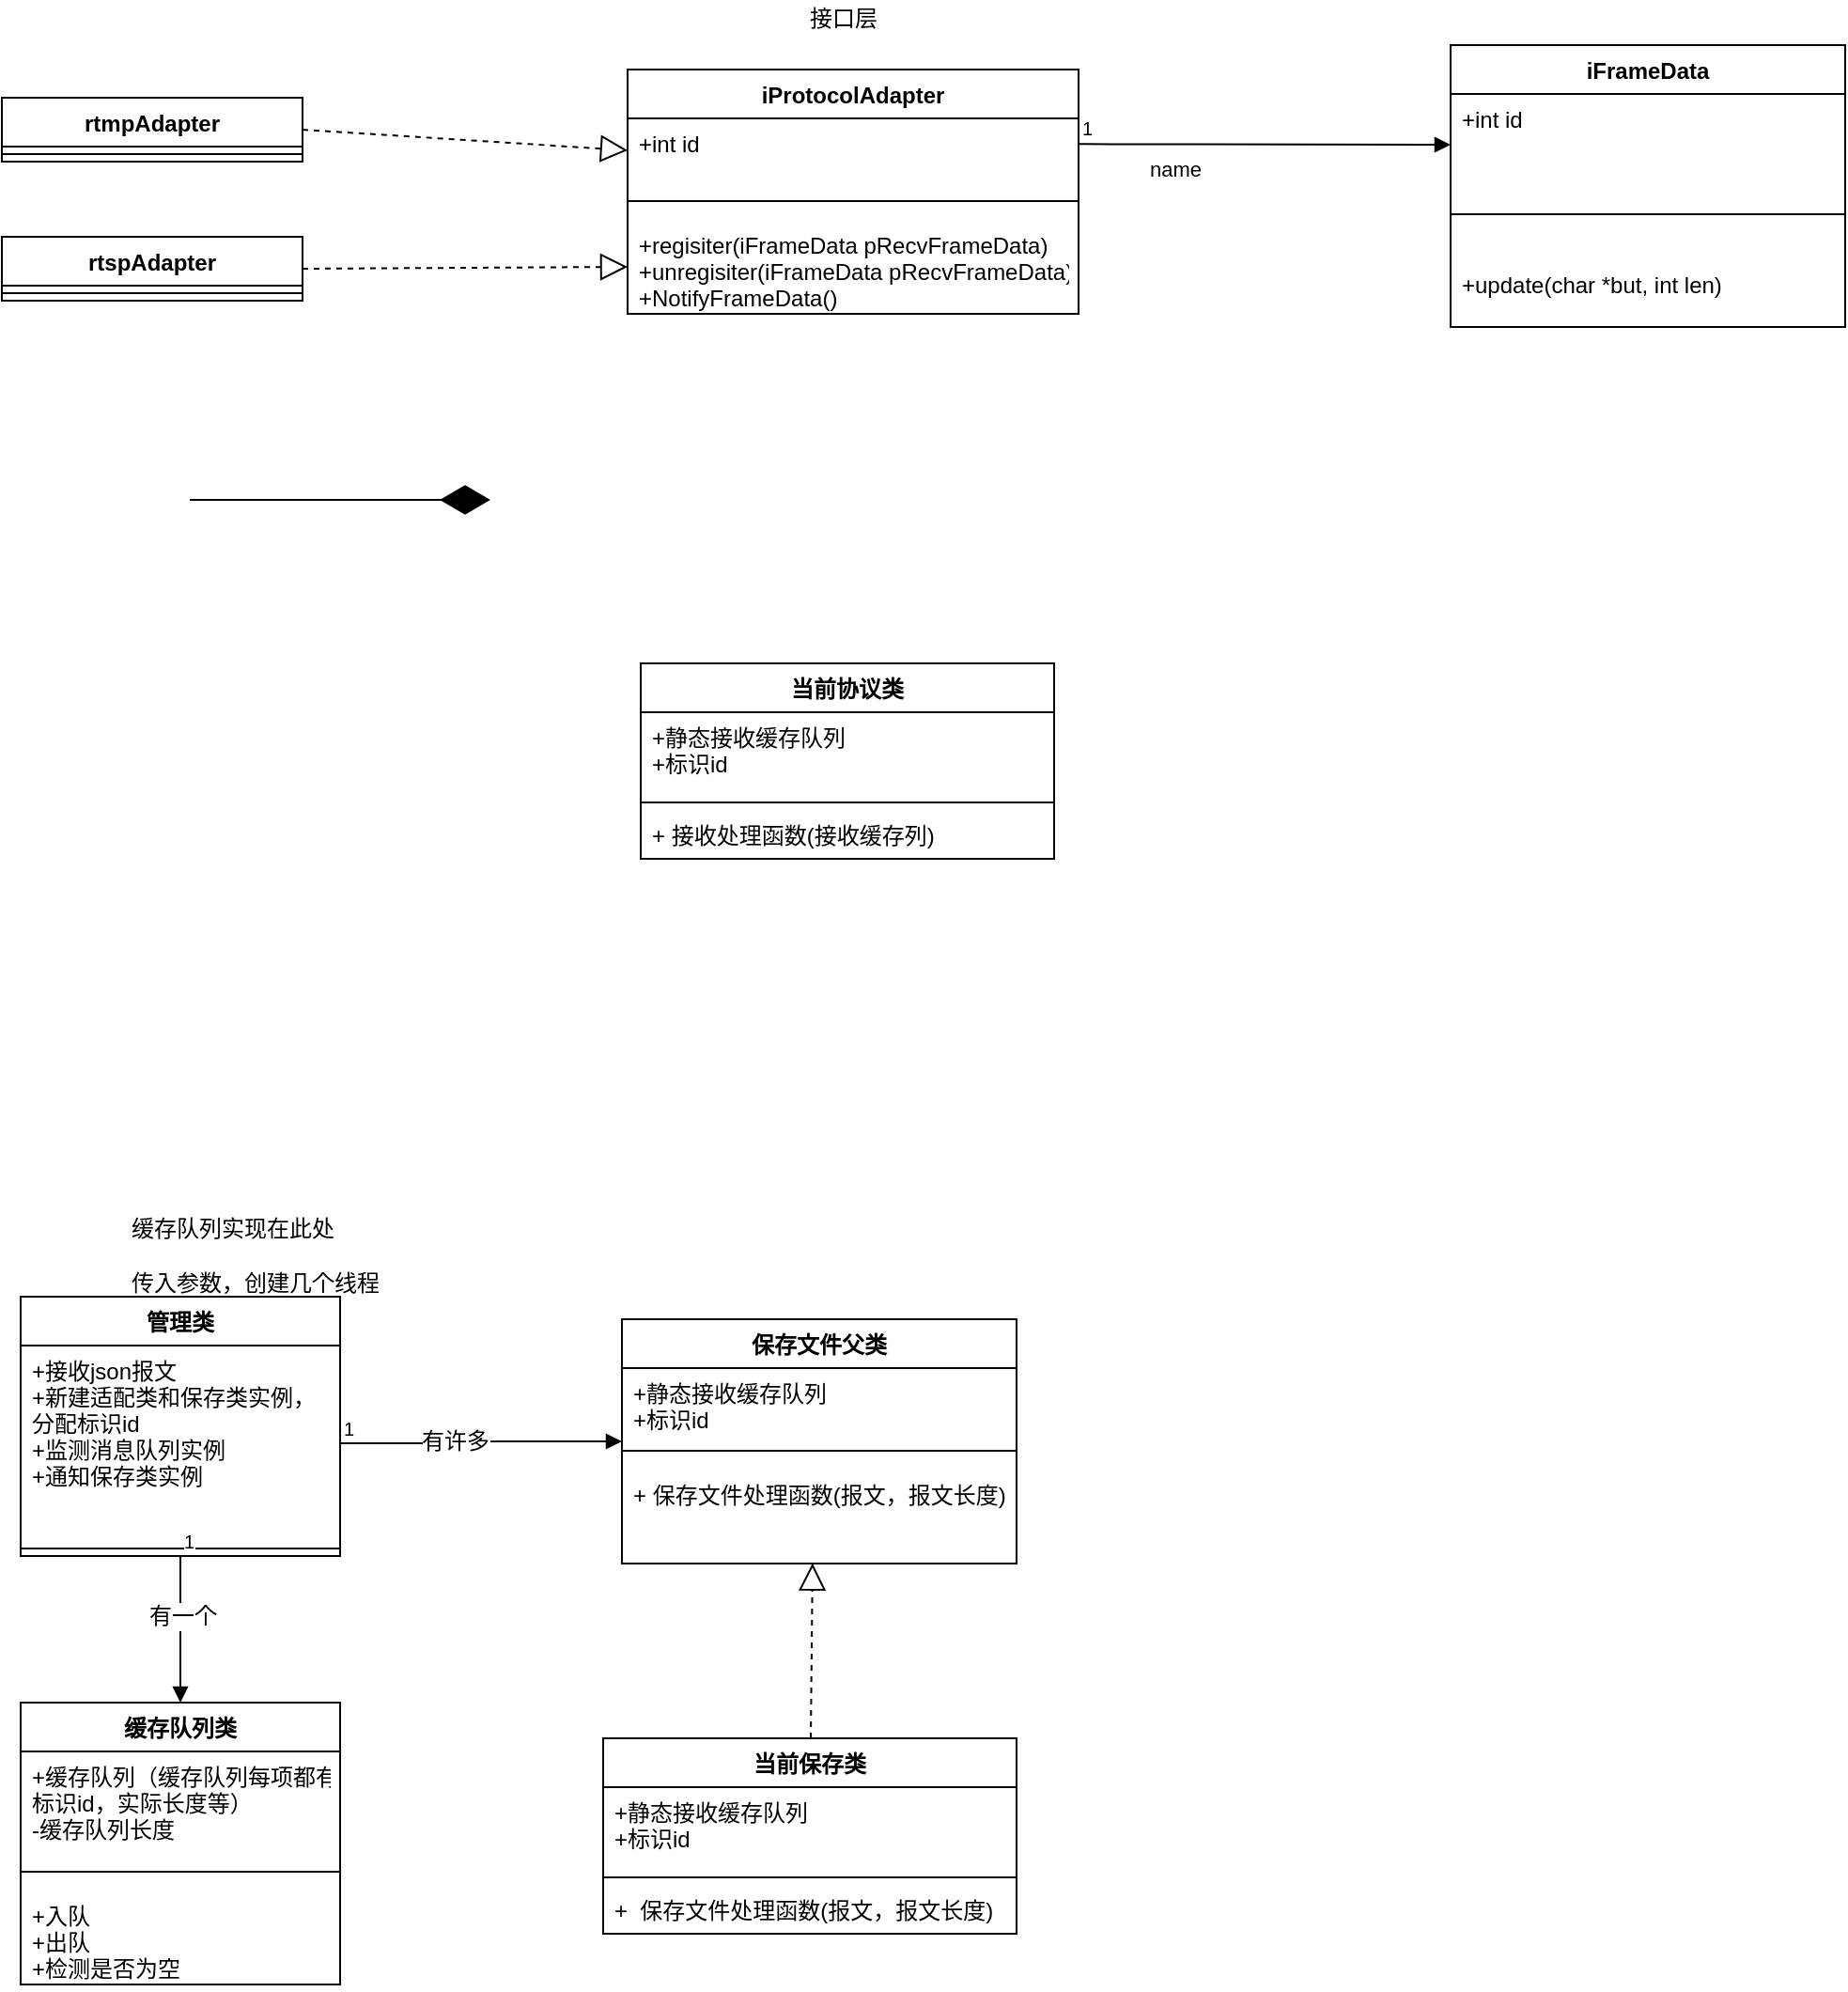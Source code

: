 <mxfile type="github" version="10.6.3"><diagram id="z9mPAAteEUhThnTqNwNB" name="Ã§Â¬Â¬ 1 Ã©Â¡Âµ"><mxGraphModel grid="1" shadow="0" math="0" pageHeight="1169" pageWidth="827" pageScale="1" page="1" fold="1" arrows="1" connect="1" tooltips="1" guides="1" gridSize="10" dy="658" dx="1162"><root><mxCell id="0" /><mxCell id="1" parent="0" /><mxCell id="UEfZ8wBBxdb6GRik4k6D-34" value="iProtocolAdapter&#10;" parent="1" style="swimlane;fontStyle=1;align=center;verticalAlign=top;childLayout=stackLayout;horizontal=1;startSize=26;horizontalStack=0;resizeParent=1;resizeParentMax=0;resizeLast=0;collapsible=1;marginBottom=0;" vertex="1"><mxGeometry as="geometry" y="71" x="413" width="240" height="130" /></mxCell><mxCell id="UEfZ8wBBxdb6GRik4k6D-35" value="+int id&#10;" parent="UEfZ8wBBxdb6GRik4k6D-34" style="text;strokeColor=none;fillColor=none;align=left;verticalAlign=top;spacingLeft=4;spacingRight=4;overflow=hidden;rotatable=0;points=[[0,0.5],[1,0.5]];portConstraint=eastwest;" vertex="1"><mxGeometry as="geometry" y="26" width="240" height="34" /></mxCell><mxCell id="UEfZ8wBBxdb6GRik4k6D-36" value="" parent="UEfZ8wBBxdb6GRik4k6D-34" style="line;strokeWidth=1;fillColor=none;align=left;verticalAlign=middle;spacingTop=-1;spacingLeft=3;spacingRight=3;rotatable=0;labelPosition=right;points=[];portConstraint=eastwest;" vertex="1"><mxGeometry as="geometry" y="60" width="240" height="20" /></mxCell><mxCell id="UEfZ8wBBxdb6GRik4k6D-37" value="+regisiter(iFrameData pRecvFrameData)&#10;+unregisiter(iFrameData pRecvFrameData)&#10;+NotifyFrameData()" parent="UEfZ8wBBxdb6GRik4k6D-34" style="text;strokeColor=none;fillColor=none;align=left;verticalAlign=top;spacingLeft=4;spacingRight=4;overflow=hidden;rotatable=0;points=[[0,0.5],[1,0.5]];portConstraint=eastwest;" vertex="1"><mxGeometry as="geometry" y="80" width="240" height="50" /></mxCell><mxCell id="UEfZ8wBBxdb6GRik4k6D-41" value="当前协议类&#10;" parent="1" style="swimlane;fontStyle=1;align=center;verticalAlign=top;childLayout=stackLayout;horizontal=1;startSize=26;horizontalStack=0;resizeParent=1;resizeParentMax=0;resizeLast=0;collapsible=1;marginBottom=0;" vertex="1"><mxGeometry as="geometry" y="387" x="420" width="220" height="104" /></mxCell><mxCell id="UEfZ8wBBxdb6GRik4k6D-42" value="+静态接收缓存队列&#10;+标识id&#10;&#10;" parent="UEfZ8wBBxdb6GRik4k6D-41" style="text;strokeColor=none;fillColor=none;align=left;verticalAlign=top;spacingLeft=4;spacingRight=4;overflow=hidden;rotatable=0;points=[[0,0.5],[1,0.5]];portConstraint=eastwest;" vertex="1"><mxGeometry as="geometry" y="26" width="220" height="44" /></mxCell><mxCell id="UEfZ8wBBxdb6GRik4k6D-43" value="" parent="UEfZ8wBBxdb6GRik4k6D-41" style="line;strokeWidth=1;fillColor=none;align=left;verticalAlign=middle;spacingTop=-1;spacingLeft=3;spacingRight=3;rotatable=0;labelPosition=right;points=[];portConstraint=eastwest;" vertex="1"><mxGeometry as="geometry" y="70" width="220" height="8" /></mxCell><mxCell id="UEfZ8wBBxdb6GRik4k6D-44" value="+ 接收处理函数(接收缓存列)" parent="UEfZ8wBBxdb6GRik4k6D-41" style="text;strokeColor=none;fillColor=none;align=left;verticalAlign=top;spacingLeft=4;spacingRight=4;overflow=hidden;rotatable=0;points=[[0,0.5],[1,0.5]];portConstraint=eastwest;" vertex="1"><mxGeometry as="geometry" y="78" width="220" height="26" /></mxCell><mxCell id="UEfZ8wBBxdb6GRik4k6D-47" value="" parent="1" style="endArrow=block;dashed=1;endFill=0;endSize=12;html=1;exitX=1;exitY=0.5;exitDx=0;exitDy=0;entryX=0;entryY=0.5;entryDx=0;entryDy=0;" source="jZycAOeJuzSIiyM-q68W-5" edge="1" target="UEfZ8wBBxdb6GRik4k6D-37"><mxGeometry as="geometry" width="160" relative="1"><mxPoint as="sourcePoint" y="380" x="534" /><mxPoint as="targetPoint" y="240" x="430" /></mxGeometry></mxCell><mxCell id="UEfZ8wBBxdb6GRik4k6D-56" value="管理类&#10;" parent="1" style="swimlane;fontStyle=1;align=center;verticalAlign=top;childLayout=stackLayout;horizontal=1;startSize=26;horizontalStack=0;resizeParent=1;resizeParentMax=0;resizeLast=0;collapsible=1;marginBottom=0;" vertex="1"><mxGeometry as="geometry" y="724" x="90" width="170" height="138"><mxRectangle as="alternateBounds" y="230" x="160" width="70" height="26" /></mxGeometry></mxCell><mxCell id="UEfZ8wBBxdb6GRik4k6D-57" value="+接收json报文&#10;+新建适配类和保存类实例，&#10;分配标识id&#10;+监测消息队列实例&#10;+通知保存类实例&#10;" parent="UEfZ8wBBxdb6GRik4k6D-56" style="text;strokeColor=none;fillColor=none;align=left;verticalAlign=top;spacingLeft=4;spacingRight=4;overflow=hidden;rotatable=0;points=[[0,0.5],[1,0.5]];portConstraint=eastwest;" vertex="1"><mxGeometry as="geometry" y="26" width="170" height="104" /></mxCell><mxCell id="UEfZ8wBBxdb6GRik4k6D-58" value="" parent="UEfZ8wBBxdb6GRik4k6D-56" style="line;strokeWidth=1;fillColor=none;align=left;verticalAlign=middle;spacingTop=-1;spacingLeft=3;spacingRight=3;rotatable=0;labelPosition=right;points=[];portConstraint=eastwest;" vertex="1"><mxGeometry as="geometry" y="130" width="170" height="8" /></mxCell><mxCell id="UEfZ8wBBxdb6GRik4k6D-62" value="" parent="1" style="endArrow=block;endFill=1;html=1;edgeStyle=orthogonalEdgeStyle;align=left;verticalAlign=top;exitX=1;exitY=0.5;exitDx=0;exitDy=0;entryX=0;entryY=0.5;entryDx=0;entryDy=0;" source="UEfZ8wBBxdb6GRik4k6D-57" edge="1" target="UEfZ8wBBxdb6GRik4k6D-65"><mxGeometry as="geometry" x="-1" relative="1"><mxPoint as="sourcePoint" y="902" x="320" /><mxPoint as="targetPoint" y="773.069" x="393" /></mxGeometry></mxCell><mxCell id="UEfZ8wBBxdb6GRik4k6D-63" value="1" parent="UEfZ8wBBxdb6GRik4k6D-62" style="resizable=0;html=1;align=left;verticalAlign=bottom;labelBackgroundColor=#ffffff;fontSize=10;" vertex="1" connectable="0"><mxGeometry as="geometry" x="-1" relative="1" /></mxCell><mxCell id="UEfZ8wBBxdb6GRik4k6D-64" value="有许多&lt;br&gt;" parent="UEfZ8wBBxdb6GRik4k6D-62" style="text;html=1;resizable=0;points=[];align=center;verticalAlign=middle;labelBackgroundColor=#ffffff;" vertex="1" connectable="0"><mxGeometry as="geometry" y="1" x="-0.191" relative="1"><mxPoint as="offset" /></mxGeometry></mxCell><mxCell id="UEfZ8wBBxdb6GRik4k6D-65" value="保存文件父类&#10;" parent="1" style="swimlane;fontStyle=1;align=center;verticalAlign=top;childLayout=stackLayout;horizontal=1;startSize=26;horizontalStack=0;resizeParent=1;resizeParentMax=0;resizeLast=0;collapsible=1;marginBottom=0;" vertex="1"><mxGeometry as="geometry" y="736" x="410" width="210" height="130" /></mxCell><mxCell id="UEfZ8wBBxdb6GRik4k6D-66" value="+静态接收缓存队列&#10;+标识id&#10;" parent="UEfZ8wBBxdb6GRik4k6D-65" style="text;strokeColor=none;fillColor=none;align=left;verticalAlign=top;spacingLeft=4;spacingRight=4;overflow=hidden;rotatable=0;points=[[0,0.5],[1,0.5]];portConstraint=eastwest;" vertex="1"><mxGeometry as="geometry" y="26" width="210" height="34" /></mxCell><mxCell id="UEfZ8wBBxdb6GRik4k6D-67" value="" parent="UEfZ8wBBxdb6GRik4k6D-65" style="line;strokeWidth=1;fillColor=none;align=left;verticalAlign=middle;spacingTop=-1;spacingLeft=3;spacingRight=3;rotatable=0;labelPosition=right;points=[];portConstraint=eastwest;" vertex="1"><mxGeometry as="geometry" y="60" width="210" height="20" /></mxCell><mxCell id="UEfZ8wBBxdb6GRik4k6D-68" value="+ 保存文件处理函数(报文，报文长度)" parent="UEfZ8wBBxdb6GRik4k6D-65" style="text;strokeColor=none;fillColor=none;align=left;verticalAlign=top;spacingLeft=4;spacingRight=4;overflow=hidden;rotatable=0;points=[[0,0.5],[1,0.5]];portConstraint=eastwest;" vertex="1"><mxGeometry as="geometry" y="80" width="210" height="50" /></mxCell><mxCell id="UEfZ8wBBxdb6GRik4k6D-69" value="当前保存类&#10;" parent="1" style="swimlane;fontStyle=1;align=center;verticalAlign=top;childLayout=stackLayout;horizontal=1;startSize=26;horizontalStack=0;resizeParent=1;resizeParentMax=0;resizeLast=0;collapsible=1;marginBottom=0;" vertex="1"><mxGeometry as="geometry" y="959" x="400" width="220" height="104" /></mxCell><mxCell id="UEfZ8wBBxdb6GRik4k6D-70" value="+静态接收缓存队列&#10;+标识id&#10;" parent="UEfZ8wBBxdb6GRik4k6D-69" style="text;strokeColor=none;fillColor=none;align=left;verticalAlign=top;spacingLeft=4;spacingRight=4;overflow=hidden;rotatable=0;points=[[0,0.5],[1,0.5]];portConstraint=eastwest;" vertex="1"><mxGeometry as="geometry" y="26" width="220" height="44" /></mxCell><mxCell id="UEfZ8wBBxdb6GRik4k6D-71" value="" parent="UEfZ8wBBxdb6GRik4k6D-69" style="line;strokeWidth=1;fillColor=none;align=left;verticalAlign=middle;spacingTop=-1;spacingLeft=3;spacingRight=3;rotatable=0;labelPosition=right;points=[];portConstraint=eastwest;" vertex="1"><mxGeometry as="geometry" y="70" width="220" height="8" /></mxCell><mxCell id="UEfZ8wBBxdb6GRik4k6D-72" value="+  保存文件处理函数(报文，报文长度)" parent="UEfZ8wBBxdb6GRik4k6D-69" style="text;strokeColor=none;fillColor=none;align=left;verticalAlign=top;spacingLeft=4;spacingRight=4;overflow=hidden;rotatable=0;points=[[0,0.5],[1,0.5]];portConstraint=eastwest;" vertex="1"><mxGeometry as="geometry" y="78" width="220" height="26" /></mxCell><mxCell id="UEfZ8wBBxdb6GRik4k6D-74" value="" parent="1" style="endArrow=block;dashed=1;endFill=0;endSize=12;html=1;entryX=0.483;entryY=0.997;entryDx=0;entryDy=0;entryPerimeter=0;" source="UEfZ8wBBxdb6GRik4k6D-69" edge="1" target="UEfZ8wBBxdb6GRik4k6D-68"><mxGeometry as="geometry" width="160" relative="1"><mxPoint as="sourcePoint" y="952" x="514" /><mxPoint as="targetPoint" y="828" x="320" /></mxGeometry></mxCell><mxCell id="UEfZ8wBBxdb6GRik4k6D-86" value="缓存队列类&#10;" parent="1" style="swimlane;fontStyle=1;align=center;verticalAlign=top;childLayout=stackLayout;horizontal=1;startSize=26;horizontalStack=0;resizeParent=1;resizeParentMax=0;resizeLast=0;collapsible=1;marginBottom=0;" vertex="1"><mxGeometry as="geometry" y="940" x="90" width="170" height="150" /></mxCell><mxCell id="UEfZ8wBBxdb6GRik4k6D-87" value="+缓存队列（缓存队列每项都有，&#10;标识id，实际长度等）&#10;-缓存队列长度&#10;" parent="UEfZ8wBBxdb6GRik4k6D-86" style="text;strokeColor=none;fillColor=none;align=left;verticalAlign=top;spacingLeft=4;spacingRight=4;overflow=hidden;rotatable=0;points=[[0,0.5],[1,0.5]];portConstraint=eastwest;" vertex="1"><mxGeometry as="geometry" y="26" width="170" height="54" /></mxCell><mxCell id="UEfZ8wBBxdb6GRik4k6D-88" value="" parent="UEfZ8wBBxdb6GRik4k6D-86" style="line;strokeWidth=1;fillColor=none;align=left;verticalAlign=middle;spacingTop=-1;spacingLeft=3;spacingRight=3;rotatable=0;labelPosition=right;points=[];portConstraint=eastwest;" vertex="1"><mxGeometry as="geometry" y="80" width="170" height="20" /></mxCell><mxCell id="UEfZ8wBBxdb6GRik4k6D-89" value="+入队&#10;+出队&#10;+检测是否为空" parent="UEfZ8wBBxdb6GRik4k6D-86" style="text;strokeColor=none;fillColor=none;align=left;verticalAlign=top;spacingLeft=4;spacingRight=4;overflow=hidden;rotatable=0;points=[[0,0.5],[1,0.5]];portConstraint=eastwest;" vertex="1"><mxGeometry as="geometry" y="100" width="170" height="50" /></mxCell><mxCell id="UEfZ8wBBxdb6GRik4k6D-93" value="" parent="1" style="endArrow=block;endFill=1;html=1;edgeStyle=orthogonalEdgeStyle;align=left;verticalAlign=top;entryX=0.5;entryY=0;entryDx=0;entryDy=0;exitX=0.5;exitY=1;exitDx=0;exitDy=0;" source="UEfZ8wBBxdb6GRik4k6D-56" edge="1" target="UEfZ8wBBxdb6GRik4k6D-86"><mxGeometry as="geometry" x="-1" relative="1"><mxPoint as="sourcePoint" y="870" x="165" /><mxPoint as="targetPoint" y="811.172" x="420.034" /></mxGeometry></mxCell><mxCell id="UEfZ8wBBxdb6GRik4k6D-94" value="1" parent="UEfZ8wBBxdb6GRik4k6D-93" style="resizable=0;html=1;align=left;verticalAlign=bottom;labelBackgroundColor=#ffffff;fontSize=10;" vertex="1" connectable="0"><mxGeometry as="geometry" x="-1" relative="1" /></mxCell><mxCell id="UEfZ8wBBxdb6GRik4k6D-95" value="有一个&lt;br&gt;" parent="UEfZ8wBBxdb6GRik4k6D-93" style="text;html=1;resizable=0;points=[];align=center;verticalAlign=middle;labelBackgroundColor=#ffffff;" vertex="1" connectable="0"><mxGeometry as="geometry" y="1" x="-0.191" relative="1"><mxPoint as="offset" /></mxGeometry></mxCell><mxCell id="UEfZ8wBBxdb6GRik4k6D-97" value="接口层&lt;br&gt;" parent="1" style="text;html=1;resizable=0;points=[];autosize=1;align=left;verticalAlign=top;spacingTop=-4;" vertex="1"><mxGeometry as="geometry" y="34" x="508" width="50" height="20" /></mxCell><mxCell id="UEfZ8wBBxdb6GRik4k6D-99" value="缓存队列实现在此处&lt;br&gt;&lt;br&gt;传入参数，创建几个线程&lt;br&gt;" parent="1" style="text;html=1;resizable=0;points=[];autosize=1;align=left;verticalAlign=top;spacingTop=-4;" vertex="1"><mxGeometry as="geometry" y="678" x="147" width="150" height="40" /></mxCell><mxCell id="jZycAOeJuzSIiyM-q68W-1" value="rtmpAdapter&#10;" parent="1" style="swimlane;fontStyle=1;align=center;verticalAlign=top;childLayout=stackLayout;horizontal=1;startSize=26;horizontalStack=0;resizeParent=1;resizeParentMax=0;resizeLast=0;collapsible=1;marginBottom=0;" vertex="1"><mxGeometry as="geometry" y="86" x="80" width="160" height="34" /></mxCell><mxCell id="jZycAOeJuzSIiyM-q68W-3" value="" parent="jZycAOeJuzSIiyM-q68W-1" style="line;strokeWidth=1;fillColor=none;align=left;verticalAlign=middle;spacingTop=-1;spacingLeft=3;spacingRight=3;rotatable=0;labelPosition=right;points=[];portConstraint=eastwest;" vertex="1"><mxGeometry as="geometry" y="26" width="160" height="8" /></mxCell><mxCell id="jZycAOeJuzSIiyM-q68W-5" value="rtspAdapter&#10;" parent="1" style="swimlane;fontStyle=1;align=center;verticalAlign=top;childLayout=stackLayout;horizontal=1;startSize=26;horizontalStack=0;resizeParent=1;resizeParentMax=0;resizeLast=0;collapsible=1;marginBottom=0;" vertex="1"><mxGeometry as="geometry" y="160" x="80" width="160" height="34" /></mxCell><mxCell id="jZycAOeJuzSIiyM-q68W-6" value="" parent="jZycAOeJuzSIiyM-q68W-5" style="line;strokeWidth=1;fillColor=none;align=left;verticalAlign=middle;spacingTop=-1;spacingLeft=3;spacingRight=3;rotatable=0;labelPosition=right;points=[];portConstraint=eastwest;" vertex="1"><mxGeometry as="geometry" y="26" width="160" height="8" /></mxCell><mxCell id="jZycAOeJuzSIiyM-q68W-7" value="" parent="1" style="endArrow=block;dashed=1;endFill=0;endSize=12;html=1;exitX=1;exitY=0.5;exitDx=0;exitDy=0;entryX=0;entryY=0.5;entryDx=0;entryDy=0;" source="jZycAOeJuzSIiyM-q68W-1" edge="1" target="UEfZ8wBBxdb6GRik4k6D-35"><mxGeometry as="geometry" width="160" relative="1"><mxPoint as="sourcePoint" y="84.5" x="230" /><mxPoint as="targetPoint" y="147.5" x="420" /></mxGeometry></mxCell><mxCell id="jZycAOeJuzSIiyM-q68W-9" value="iFrameData&#10;" parent="1" style="swimlane;fontStyle=1;align=center;verticalAlign=top;childLayout=stackLayout;horizontal=1;startSize=26;horizontalStack=0;resizeParent=1;resizeParentMax=0;resizeLast=0;collapsible=1;marginBottom=0;" vertex="1"><mxGeometry as="geometry" y="58" x="851" width="210" height="150" /></mxCell><mxCell id="jZycAOeJuzSIiyM-q68W-10" value="+int id&#10;&#10;" parent="jZycAOeJuzSIiyM-q68W-9" style="text;strokeColor=none;fillColor=none;align=left;verticalAlign=top;spacingLeft=4;spacingRight=4;overflow=hidden;rotatable=0;points=[[0,0.5],[1,0.5]];portConstraint=eastwest;" vertex="1"><mxGeometry as="geometry" y="26" width="210" height="54" /></mxCell><mxCell id="jZycAOeJuzSIiyM-q68W-11" value="" parent="jZycAOeJuzSIiyM-q68W-9" style="line;strokeWidth=1;fillColor=none;align=left;verticalAlign=middle;spacingTop=-1;spacingLeft=3;spacingRight=3;rotatable=0;labelPosition=right;points=[];portConstraint=eastwest;" vertex="1"><mxGeometry as="geometry" y="80" width="210" height="20" /></mxCell><mxCell id="jZycAOeJuzSIiyM-q68W-12" value="&#10;+update(char *but, int len)&#10;" parent="jZycAOeJuzSIiyM-q68W-9" style="text;strokeColor=none;fillColor=none;align=left;verticalAlign=top;spacingLeft=4;spacingRight=4;overflow=hidden;rotatable=0;points=[[0,0.5],[1,0.5]];portConstraint=eastwest;" vertex="1"><mxGeometry as="geometry" y="100" width="210" height="50" /></mxCell><mxCell id="jZycAOeJuzSIiyM-q68W-13" value="" parent="1" style="endArrow=diamondThin;endFill=1;endSize=24;html=1;" edge="1"><mxGeometry as="geometry" width="160" relative="1"><mxPoint as="sourcePoint" y="300" x="180" /><mxPoint as="targetPoint" y="300" x="340" /></mxGeometry></mxCell><mxCell id="jZycAOeJuzSIiyM-q68W-20" value="name" parent="1" style="endArrow=block;endFill=1;html=1;edgeStyle=orthogonalEdgeStyle;align=left;verticalAlign=top;exitX=1;exitY=0.5;exitDx=0;exitDy=0;entryX=0;entryY=0.5;entryDx=0;entryDy=0;" edge="1" target="jZycAOeJuzSIiyM-q68W-10"><mxGeometry as="geometry" x="-0.632" relative="1"><mxPoint as="sourcePoint" y="110.667" x="653" /><mxPoint as="targetPoint" y="110.667" x="849.667" /><Array as="points"><mxPoint y="110" x="661" /><mxPoint y="111" x="821" /><mxPoint y="111" x="850" /></Array><mxPoint as="offset" /></mxGeometry></mxCell><mxCell id="jZycAOeJuzSIiyM-q68W-21" value="1" parent="jZycAOeJuzSIiyM-q68W-20" style="resizable=0;html=1;align=left;verticalAlign=bottom;labelBackgroundColor=#ffffff;fontSize=10;" vertex="1" connectable="0"><mxGeometry as="geometry" x="-1" relative="1" /></mxCell></root></mxGraphModel></diagram></mxfile>